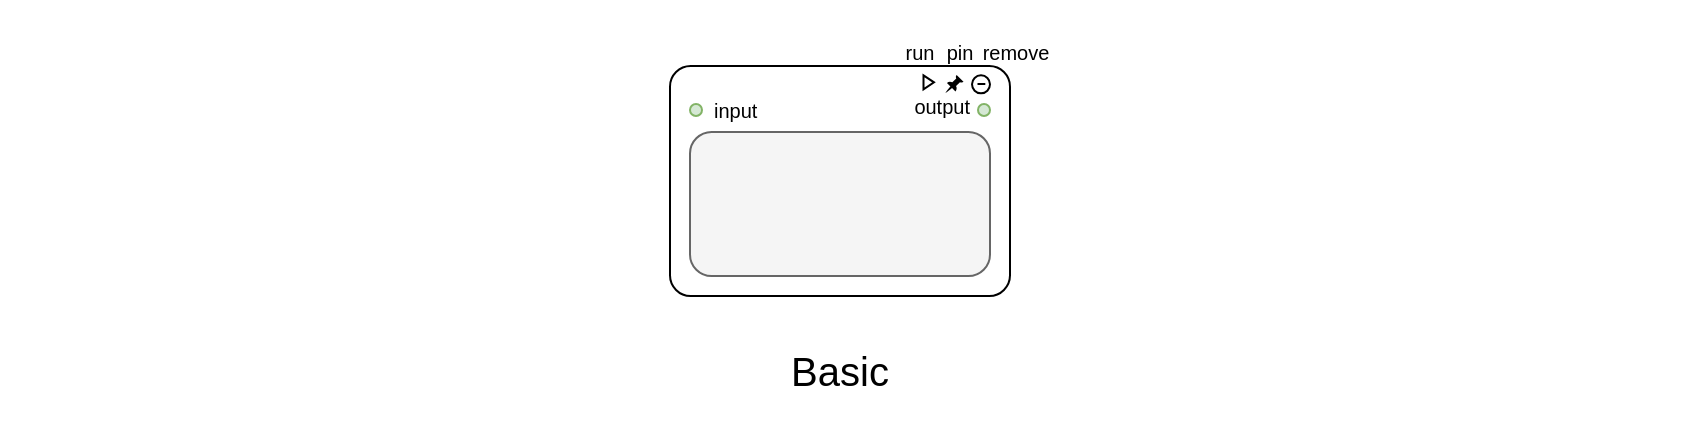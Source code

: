 <mxfile scale="2" border="0">
    <diagram id="XDJwkv9cEr-XSEH_o8fl" name="Page-1">
        <mxGraphModel dx="1864" dy="804" grid="1" gridSize="10" guides="1" tooltips="1" connect="1" arrows="1" fold="1" page="1" pageScale="1" pageWidth="827" pageHeight="1169" math="0" shadow="0">
            <root>
                <mxCell id="0"/>
                <mxCell id="1" parent="0"/>
                <mxCell id="19" value="" style="rounded=0;whiteSpace=wrap;html=1;fillColor=default;strokeColor=none;" vertex="1" parent="1">
                    <mxGeometry x="-95" y="120" width="840" height="220" as="geometry"/>
                </mxCell>
                <mxCell id="2" value="" style="rounded=1;whiteSpace=wrap;html=1;arcSize=9;" vertex="1" parent="1">
                    <mxGeometry x="240" y="153" width="170" height="115" as="geometry"/>
                </mxCell>
                <mxCell id="3" value="" style="rounded=1;whiteSpace=wrap;html=1;fillColor=#f5f5f5;fontColor=#333333;strokeColor=#666666;" vertex="1" parent="1">
                    <mxGeometry x="250" y="186" width="150" height="72" as="geometry"/>
                </mxCell>
                <mxCell id="4" value="&lt;font style=&quot;font-size: 20px;&quot;&gt;Basic&lt;/font&gt;" style="text;html=1;strokeColor=none;fillColor=none;align=center;verticalAlign=middle;whiteSpace=wrap;rounded=0;" vertex="1" parent="1">
                    <mxGeometry x="270" y="290" width="110" height="30" as="geometry"/>
                </mxCell>
                <mxCell id="5" value="" style="ellipse;whiteSpace=wrap;html=1;aspect=fixed;fillColor=#d5e8d4;strokeColor=#82b366;" vertex="1" parent="1">
                    <mxGeometry x="250" y="172" width="6" height="6" as="geometry"/>
                </mxCell>
                <mxCell id="6" value="" style="ellipse;whiteSpace=wrap;html=1;aspect=fixed;fillColor=#d5e8d4;strokeColor=#82b366;" vertex="1" parent="1">
                    <mxGeometry x="394" y="172" width="6" height="6" as="geometry"/>
                </mxCell>
                <mxCell id="7" value="&lt;font style=&quot;font-size: 10px;&quot;&gt;input&lt;/font&gt;" style="text;html=1;strokeColor=none;fillColor=none;align=left;verticalAlign=middle;whiteSpace=wrap;rounded=0;" vertex="1" parent="1">
                    <mxGeometry x="260" y="160" width="30" height="30" as="geometry"/>
                </mxCell>
                <mxCell id="8" value="&lt;span style=&quot;font-size: 10px;&quot;&gt;output&lt;/span&gt;" style="text;html=1;strokeColor=none;fillColor=none;align=right;verticalAlign=middle;whiteSpace=wrap;rounded=0;" vertex="1" parent="1">
                    <mxGeometry x="362" y="158" width="30" height="30" as="geometry"/>
                </mxCell>
                <mxCell id="9" value="" style="triangle;whiteSpace=wrap;html=1;fontSize=10;" vertex="1" parent="1">
                    <mxGeometry x="366.75" y="157.67" width="5.25" height="7" as="geometry"/>
                </mxCell>
                <mxCell id="10" value="" style="sketch=0;pointerEvents=1;shadow=0;dashed=0;html=1;strokeColor=none;fillColor=#000000;labelPosition=center;verticalLabelPosition=bottom;verticalAlign=top;outlineConnect=0;align=center;shape=mxgraph.office.concepts.pin;fontSize=10;rotation=45;" vertex="1" parent="1">
                    <mxGeometry x="378.41" y="157.67" width="6" height="10.25" as="geometry"/>
                </mxCell>
                <mxCell id="11" value="" style="group" vertex="1" connectable="0" parent="1">
                    <mxGeometry x="391" y="157.67" width="9" height="9" as="geometry"/>
                </mxCell>
                <mxCell id="12" value="" style="ellipse;whiteSpace=wrap;html=1;aspect=fixed;fontSize=10;fillColor=none;" vertex="1" parent="11">
                    <mxGeometry width="9" height="9" as="geometry"/>
                </mxCell>
                <mxCell id="13" value="" style="endArrow=none;html=1;fontSize=10;startSize=1;endSize=1;" edge="1" parent="11">
                    <mxGeometry width="50" height="50" relative="1" as="geometry">
                        <mxPoint x="2.739" y="4.277" as="sourcePoint"/>
                        <mxPoint x="6.652" y="4.304" as="targetPoint"/>
                    </mxGeometry>
                </mxCell>
                <mxCell id="14" value="&lt;font style=&quot;font-size: 10px;&quot;&gt;run&lt;/font&gt;" style="text;html=1;strokeColor=none;fillColor=none;align=center;verticalAlign=middle;whiteSpace=wrap;rounded=0;fontSize=20;" vertex="1" parent="1">
                    <mxGeometry x="352.41" y="130" width="26" height="23" as="geometry"/>
                </mxCell>
                <mxCell id="15" value="&lt;font style=&quot;font-size: 10px;&quot;&gt;pin&lt;/font&gt;" style="text;html=1;strokeColor=none;fillColor=none;align=center;verticalAlign=middle;whiteSpace=wrap;rounded=0;fontSize=20;" vertex="1" parent="1">
                    <mxGeometry x="372" y="130" width="26" height="23" as="geometry"/>
                </mxCell>
                <mxCell id="16" value="&lt;font style=&quot;font-size: 10px;&quot;&gt;remove&lt;/font&gt;" style="text;html=1;strokeColor=none;fillColor=none;align=center;verticalAlign=middle;whiteSpace=wrap;rounded=0;fontSize=20;" vertex="1" parent="1">
                    <mxGeometry x="400" y="130.0" width="26" height="23" as="geometry"/>
                </mxCell>
            </root>
        </mxGraphModel>
    </diagram>
</mxfile>